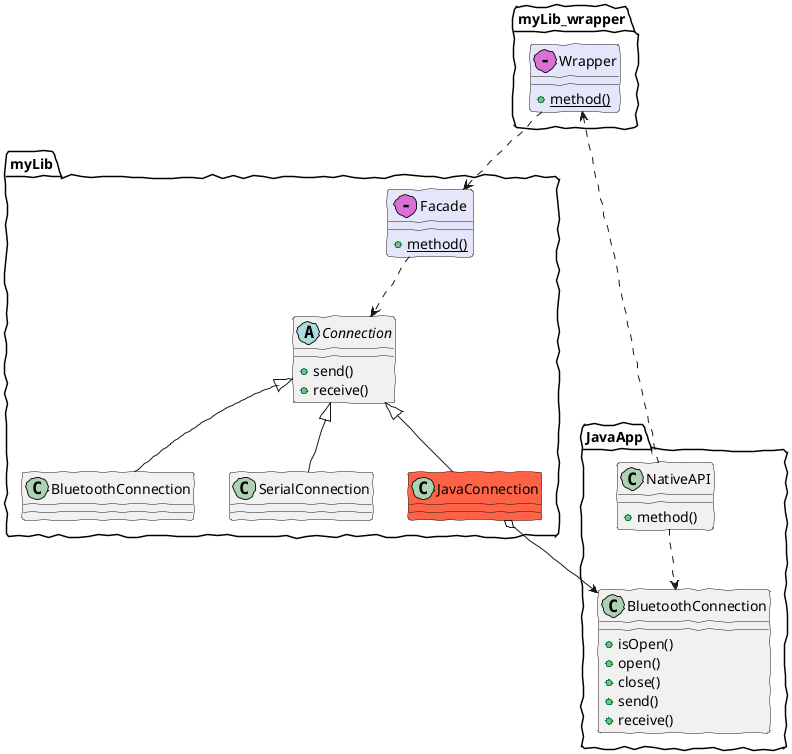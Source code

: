 @startuml

skinparam handwritten true

namespace myLib_wrapper {

class Wrapper << (-,orchid) >> #lavender {
  {static} +method()
}
}

namespace myLib {

abstract class Connection {
  +send()
  +receive()
}

class BluetoothConnection
class SerialConnection
class JavaConnection #tomato
Connection <|-- BluetoothConnection
Connection <|-- SerialConnection
Connection <|-- JavaConnection

class Facade << (-,orchid) >> #lavender {
  {static} +method()
}
Facade ..> Connection
}

namespace JavaApp {

class NativeAPI {
  +method()
}
class BluetoothConnection {
  +isOpen()
  +open()
  +close()
  +send()
  +receive()
}
NativeAPI ..> BluetoothConnection
}

myLib_wrapper.Wrapper ..> myLib.Facade
myLib.JavaConnection o--> JavaApp.BluetoothConnection
JavaApp.NativeAPI ..> myLib_wrapper.Wrapper

@enduml